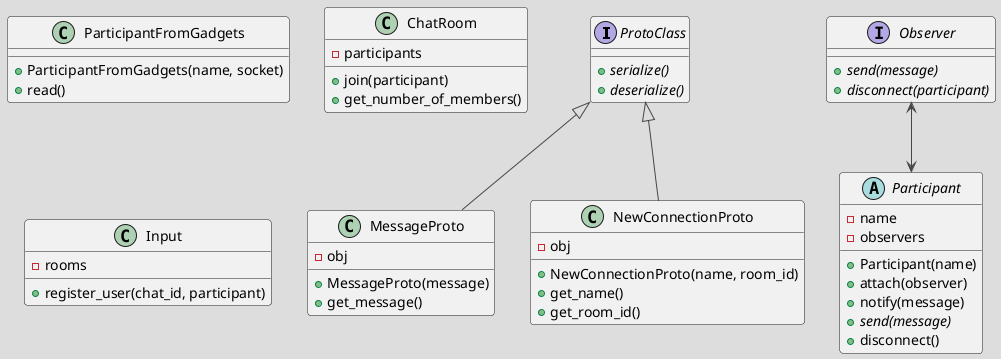 @startuml class_diagram

!theme toy

ProtoClass <|-- MessageProto
ProtoClass <|-- NewConnectionProto

Observer <--> Participant

interface ProtoClass {
    + {abstract} serialize()
    + {abstract} deserialize()
}

class MessageProto {
    + MessageProto(message)
    + get_message()

    - obj
}

class NewConnectionProto {
    + NewConnectionProto(name, room_id)
    + get_name()
    + get_room_id()

    - obj
}

abstract Participant {
    + Participant(name)
    + attach(observer)
    + notify(message)
    + {abstract} send(message)
    + disconnect()

    - name
    - observers
}

class ParticipantFromGadgets {
    + ParticipantFromGadgets(name, socket)
    + read()
}

interface Observer {
    + {abstract} send(message)
    + {abstract} disconnect(participant)
}

class ChatRoom {
    + join(participant)
    + get_number_of_members()

    - participants
}

class Input {
    + register_user(chat_id, participant)

    - rooms
}

@enduml
